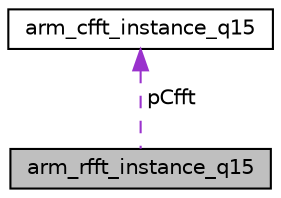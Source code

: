 digraph "arm_rfft_instance_q15"
{
 // LATEX_PDF_SIZE
  edge [fontname="Helvetica",fontsize="10",labelfontname="Helvetica",labelfontsize="10"];
  node [fontname="Helvetica",fontsize="10",shape=record];
  Node1 [label="arm_rfft_instance_q15",height=0.2,width=0.4,color="black", fillcolor="grey75", style="filled", fontcolor="black",tooltip="Instance structure for the Q15 RFFT/RIFFT function."];
  Node2 -> Node1 [dir="back",color="darkorchid3",fontsize="10",style="dashed",label=" pCfft" ,fontname="Helvetica"];
  Node2 [label="arm_cfft_instance_q15",height=0.2,width=0.4,color="black", fillcolor="white", style="filled",URL="$structarm__cfft__instance__q15.html",tooltip="Instance structure for the fixed-point CFFT/CIFFT function."];
}
